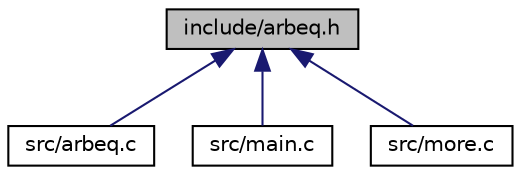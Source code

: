 digraph "include/arbeq.h"
{
  edge [fontname="Helvetica",fontsize="10",labelfontname="Helvetica",labelfontsize="10"];
  node [fontname="Helvetica",fontsize="10",shape=record];
  Node1 [label="include/arbeq.h",height=0.2,width=0.4,color="black", fillcolor="grey75", style="filled", fontcolor="black"];
  Node1 -> Node2 [dir="back",color="midnightblue",fontsize="10",style="solid"];
  Node2 [label="src/arbeq.c",height=0.2,width=0.4,color="black", fillcolor="white", style="filled",URL="$arbeq_8c.html"];
  Node1 -> Node3 [dir="back",color="midnightblue",fontsize="10",style="solid"];
  Node3 [label="src/main.c",height=0.2,width=0.4,color="black", fillcolor="white", style="filled",URL="$main_8c.html"];
  Node1 -> Node4 [dir="back",color="midnightblue",fontsize="10",style="solid"];
  Node4 [label="src/more.c",height=0.2,width=0.4,color="black", fillcolor="white", style="filled",URL="$more_8c.html"];
}
